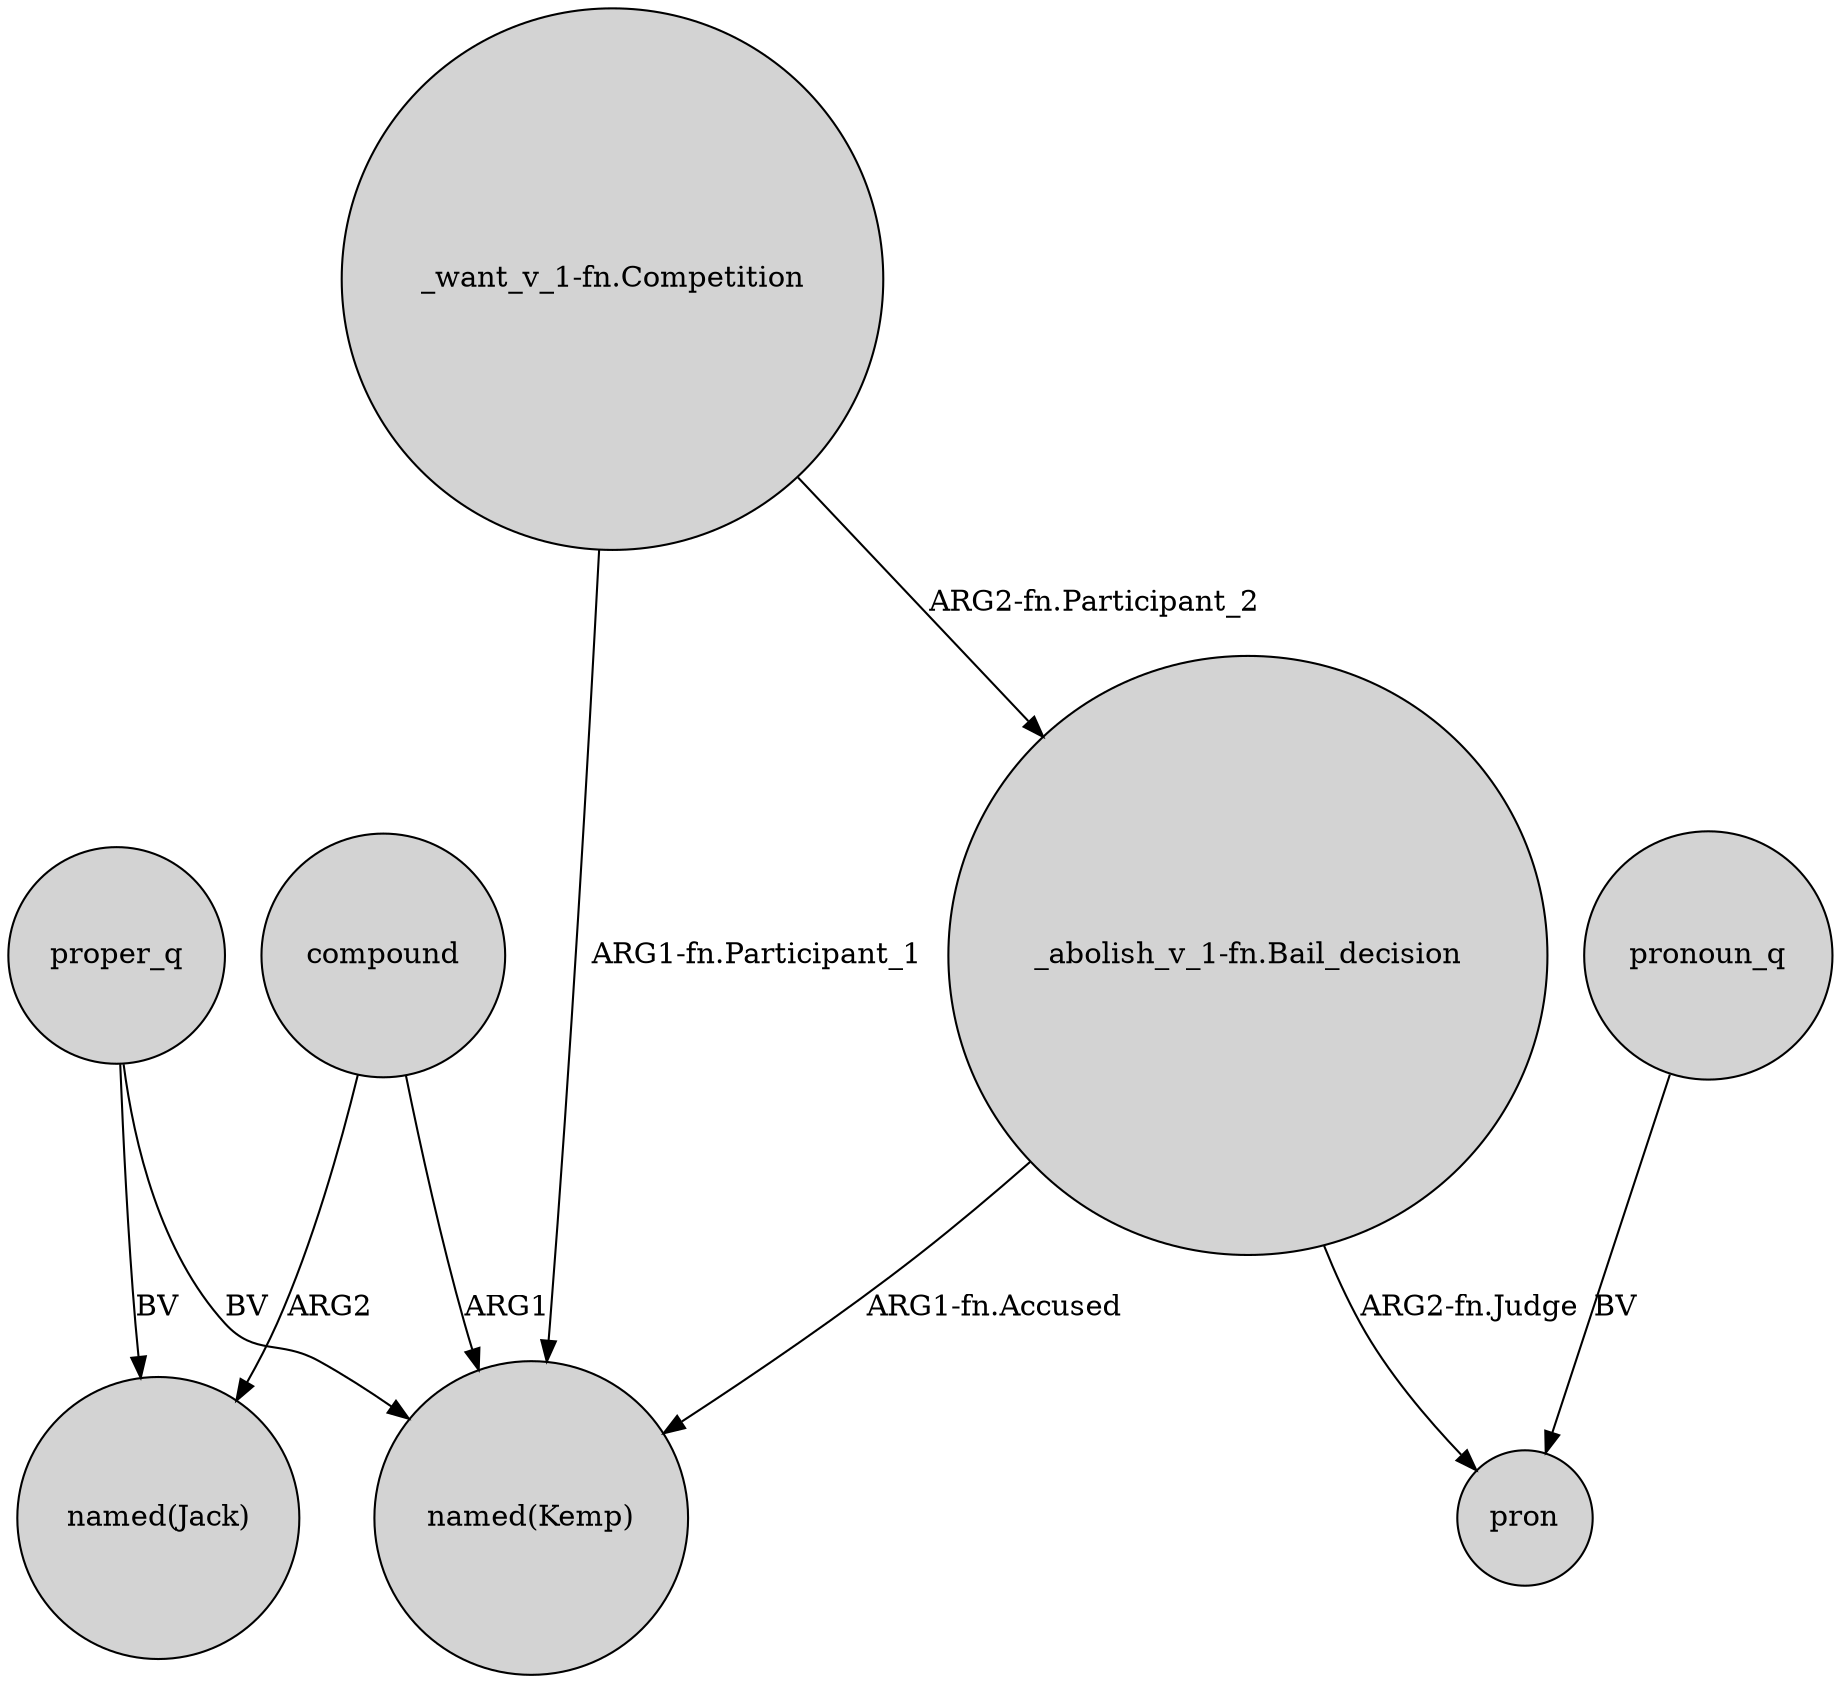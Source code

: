 digraph {
	node [shape=circle style=filled]
	compound -> "named(Kemp)" [label=ARG1]
	"_want_v_1-fn.Competition" -> "_abolish_v_1-fn.Bail_decision" [label="ARG2-fn.Participant_2"]
	proper_q -> "named(Kemp)" [label=BV]
	"_abolish_v_1-fn.Bail_decision" -> pron [label="ARG2-fn.Judge"]
	proper_q -> "named(Jack)" [label=BV]
	"_want_v_1-fn.Competition" -> "named(Kemp)" [label="ARG1-fn.Participant_1"]
	compound -> "named(Jack)" [label=ARG2]
	pronoun_q -> pron [label=BV]
	"_abolish_v_1-fn.Bail_decision" -> "named(Kemp)" [label="ARG1-fn.Accused"]
}
